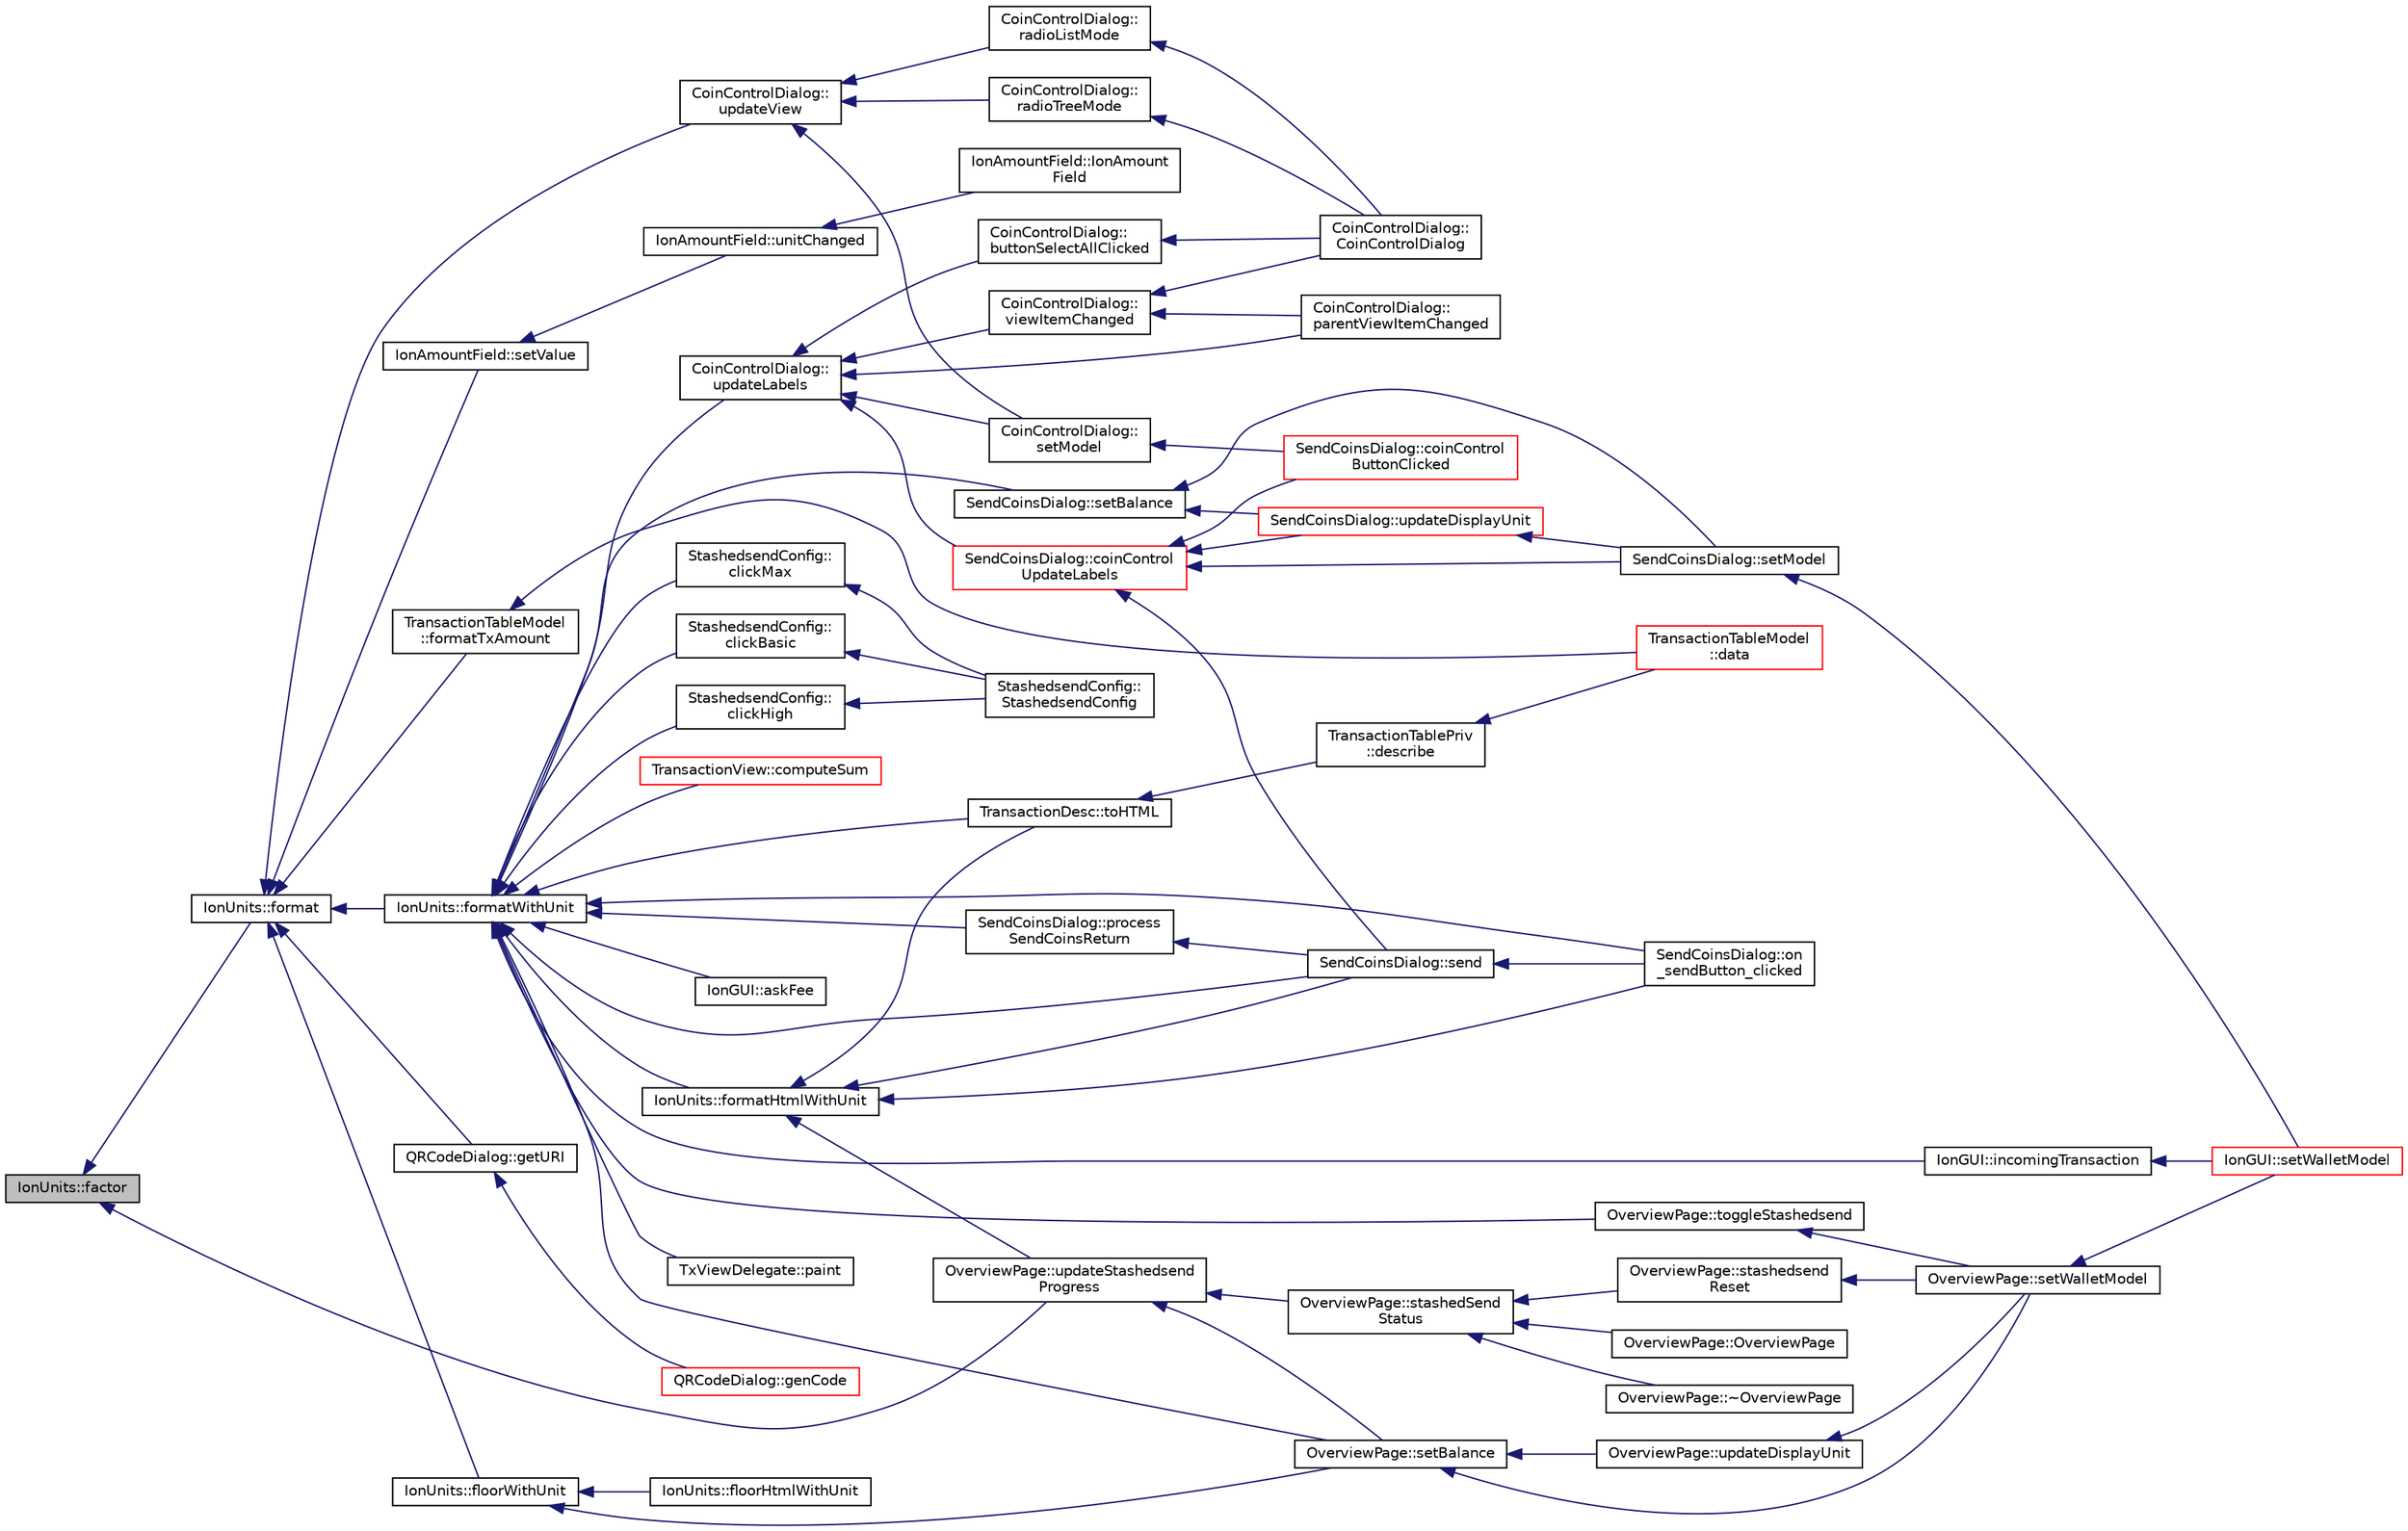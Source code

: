 digraph "IonUnits::factor"
{
  edge [fontname="Helvetica",fontsize="10",labelfontname="Helvetica",labelfontsize="10"];
  node [fontname="Helvetica",fontsize="10",shape=record];
  rankdir="LR";
  Node104 [label="IonUnits::factor",height=0.2,width=0.4,color="black", fillcolor="grey75", style="filled", fontcolor="black"];
  Node104 -> Node105 [dir="back",color="midnightblue",fontsize="10",style="solid",fontname="Helvetica"];
  Node105 [label="IonUnits::format",height=0.2,width=0.4,color="black", fillcolor="white", style="filled",URL="$d7/dab/class_ion_units.html#a7cf8cdbd0a24c418ae91b511fac5bee4",tooltip="Format as string. "];
  Node105 -> Node106 [dir="back",color="midnightblue",fontsize="10",style="solid",fontname="Helvetica"];
  Node106 [label="CoinControlDialog::\lupdateView",height=0.2,width=0.4,color="black", fillcolor="white", style="filled",URL="$dd/dfb/class_coin_control_dialog.html#aadea33050e5c1efd5eae8d2fcfa721f9"];
  Node106 -> Node107 [dir="back",color="midnightblue",fontsize="10",style="solid",fontname="Helvetica"];
  Node107 [label="CoinControlDialog::\lsetModel",height=0.2,width=0.4,color="black", fillcolor="white", style="filled",URL="$dd/dfb/class_coin_control_dialog.html#a4c34a48574814089c54f763a22f5317a"];
  Node107 -> Node108 [dir="back",color="midnightblue",fontsize="10",style="solid",fontname="Helvetica"];
  Node108 [label="SendCoinsDialog::coinControl\lButtonClicked",height=0.2,width=0.4,color="red", fillcolor="white", style="filled",URL="$d6/de6/class_send_coins_dialog.html#a59d757d9e4bea5b380eb480fd79cfb49"];
  Node106 -> Node110 [dir="back",color="midnightblue",fontsize="10",style="solid",fontname="Helvetica"];
  Node110 [label="CoinControlDialog::\lradioTreeMode",height=0.2,width=0.4,color="black", fillcolor="white", style="filled",URL="$dd/dfb/class_coin_control_dialog.html#a1990d478f3ffba666c358a4f1bd395ec"];
  Node110 -> Node111 [dir="back",color="midnightblue",fontsize="10",style="solid",fontname="Helvetica"];
  Node111 [label="CoinControlDialog::\lCoinControlDialog",height=0.2,width=0.4,color="black", fillcolor="white", style="filled",URL="$dd/dfb/class_coin_control_dialog.html#a0945e59c25f956fdab199dbaf252eff5"];
  Node106 -> Node112 [dir="back",color="midnightblue",fontsize="10",style="solid",fontname="Helvetica"];
  Node112 [label="CoinControlDialog::\lradioListMode",height=0.2,width=0.4,color="black", fillcolor="white", style="filled",URL="$dd/dfb/class_coin_control_dialog.html#a775c6d290cb63667a434b09072094533"];
  Node112 -> Node111 [dir="back",color="midnightblue",fontsize="10",style="solid",fontname="Helvetica"];
  Node105 -> Node113 [dir="back",color="midnightblue",fontsize="10",style="solid",fontname="Helvetica"];
  Node113 [label="IonAmountField::setValue",height=0.2,width=0.4,color="black", fillcolor="white", style="filled",URL="$db/d1e/class_ion_amount_field.html#aaf462b398d6ce3ad0b098faff7fe61f5"];
  Node113 -> Node114 [dir="back",color="midnightblue",fontsize="10",style="solid",fontname="Helvetica"];
  Node114 [label="IonAmountField::unitChanged",height=0.2,width=0.4,color="black", fillcolor="white", style="filled",URL="$db/d1e/class_ion_amount_field.html#ab132867db4e70f3aba5fb81a68958fc2"];
  Node114 -> Node115 [dir="back",color="midnightblue",fontsize="10",style="solid",fontname="Helvetica"];
  Node115 [label="IonAmountField::IonAmount\lField",height=0.2,width=0.4,color="black", fillcolor="white", style="filled",URL="$db/d1e/class_ion_amount_field.html#ad5484b071ef796866b4d444c7eaa38d4"];
  Node105 -> Node116 [dir="back",color="midnightblue",fontsize="10",style="solid",fontname="Helvetica"];
  Node116 [label="IonUnits::formatWithUnit",height=0.2,width=0.4,color="black", fillcolor="white", style="filled",URL="$d7/dab/class_ion_units.html#a07052cd4b4b8496b73ffe657432a8624",tooltip="Format as string (with unit) "];
  Node116 -> Node117 [dir="back",color="midnightblue",fontsize="10",style="solid",fontname="Helvetica"];
  Node117 [label="CoinControlDialog::\lupdateLabels",height=0.2,width=0.4,color="black", fillcolor="white", style="filled",URL="$dd/dfb/class_coin_control_dialog.html#a4fc60e89b097952ff22dc0f9c58c87d9"];
  Node117 -> Node107 [dir="back",color="midnightblue",fontsize="10",style="solid",fontname="Helvetica"];
  Node117 -> Node118 [dir="back",color="midnightblue",fontsize="10",style="solid",fontname="Helvetica"];
  Node118 [label="CoinControlDialog::\lbuttonSelectAllClicked",height=0.2,width=0.4,color="black", fillcolor="white", style="filled",URL="$dd/dfb/class_coin_control_dialog.html#ae106a71c5b87ac8bea8c52e7c4f4a129"];
  Node118 -> Node111 [dir="back",color="midnightblue",fontsize="10",style="solid",fontname="Helvetica"];
  Node117 -> Node119 [dir="back",color="midnightblue",fontsize="10",style="solid",fontname="Helvetica"];
  Node119 [label="CoinControlDialog::\lparentViewItemChanged",height=0.2,width=0.4,color="black", fillcolor="white", style="filled",URL="$dd/dfb/class_coin_control_dialog.html#af649bd96e37668b175510f0357650ecc"];
  Node117 -> Node120 [dir="back",color="midnightblue",fontsize="10",style="solid",fontname="Helvetica"];
  Node120 [label="CoinControlDialog::\lviewItemChanged",height=0.2,width=0.4,color="black", fillcolor="white", style="filled",URL="$dd/dfb/class_coin_control_dialog.html#ac3c37dabd83f71d9c96bf5567fe85234"];
  Node120 -> Node111 [dir="back",color="midnightblue",fontsize="10",style="solid",fontname="Helvetica"];
  Node120 -> Node119 [dir="back",color="midnightblue",fontsize="10",style="solid",fontname="Helvetica"];
  Node117 -> Node121 [dir="back",color="midnightblue",fontsize="10",style="solid",fontname="Helvetica"];
  Node121 [label="SendCoinsDialog::coinControl\lUpdateLabels",height=0.2,width=0.4,color="red", fillcolor="white", style="filled",URL="$d6/de6/class_send_coins_dialog.html#ae4f429aabcaf309aa314b90049be2a74"];
  Node121 -> Node122 [dir="back",color="midnightblue",fontsize="10",style="solid",fontname="Helvetica"];
  Node122 [label="SendCoinsDialog::setModel",height=0.2,width=0.4,color="black", fillcolor="white", style="filled",URL="$d6/de6/class_send_coins_dialog.html#a73a6c1b1850a334ee652ac167713a2aa"];
  Node122 -> Node123 [dir="back",color="midnightblue",fontsize="10",style="solid",fontname="Helvetica"];
  Node123 [label="IonGUI::setWalletModel",height=0.2,width=0.4,color="red", fillcolor="white", style="filled",URL="$dc/d0b/class_ion_g_u_i.html#a37f87db65498b036d387c705a749c45d",tooltip="Set the wallet model. "];
  Node121 -> Node125 [dir="back",color="midnightblue",fontsize="10",style="solid",fontname="Helvetica"];
  Node125 [label="SendCoinsDialog::send",height=0.2,width=0.4,color="black", fillcolor="white", style="filled",URL="$d6/de6/class_send_coins_dialog.html#afd8d436a16ea7dba1276e8fdfdc8b2d3"];
  Node125 -> Node126 [dir="back",color="midnightblue",fontsize="10",style="solid",fontname="Helvetica"];
  Node126 [label="SendCoinsDialog::on\l_sendButton_clicked",height=0.2,width=0.4,color="black", fillcolor="white", style="filled",URL="$d6/de6/class_send_coins_dialog.html#a2cab7cf9ea5040b9e2189297f7d3c764"];
  Node121 -> Node138 [dir="back",color="midnightblue",fontsize="10",style="solid",fontname="Helvetica"];
  Node138 [label="SendCoinsDialog::updateDisplayUnit",height=0.2,width=0.4,color="red", fillcolor="white", style="filled",URL="$d6/de6/class_send_coins_dialog.html#a74815ad8502b126200b6fd2e59e9f042"];
  Node138 -> Node122 [dir="back",color="midnightblue",fontsize="10",style="solid",fontname="Helvetica"];
  Node121 -> Node108 [dir="back",color="midnightblue",fontsize="10",style="solid",fontname="Helvetica"];
  Node116 -> Node141 [dir="back",color="midnightblue",fontsize="10",style="solid",fontname="Helvetica"];
  Node141 [label="IonGUI::askFee",height=0.2,width=0.4,color="black", fillcolor="white", style="filled",URL="$dc/d0b/class_ion_g_u_i.html#a53aaa5c2286e3c045c55b554470c5dee",tooltip="Asks the user whether to pay the transaction fee or to cancel the transaction. "];
  Node116 -> Node142 [dir="back",color="midnightblue",fontsize="10",style="solid",fontname="Helvetica"];
  Node142 [label="IonGUI::incomingTransaction",height=0.2,width=0.4,color="black", fillcolor="white", style="filled",URL="$dc/d0b/class_ion_g_u_i.html#acdb78c5d98fb4528bd0e9f5b9c5ad048",tooltip="Show incoming transaction notification for new transactions. "];
  Node142 -> Node123 [dir="back",color="midnightblue",fontsize="10",style="solid",fontname="Helvetica"];
  Node116 -> Node143 [dir="back",color="midnightblue",fontsize="10",style="solid",fontname="Helvetica"];
  Node143 [label="IonUnits::formatHtmlWithUnit",height=0.2,width=0.4,color="black", fillcolor="white", style="filled",URL="$d7/dab/class_ion_units.html#a93a4fcdd7d407be3b5ff404c678d7bf3"];
  Node143 -> Node144 [dir="back",color="midnightblue",fontsize="10",style="solid",fontname="Helvetica"];
  Node144 [label="OverviewPage::updateStashedsend\lProgress",height=0.2,width=0.4,color="black", fillcolor="white", style="filled",URL="$d1/d91/class_overview_page.html#acf4dda06d83173e5c701f4953c6a09aa"];
  Node144 -> Node145 [dir="back",color="midnightblue",fontsize="10",style="solid",fontname="Helvetica"];
  Node145 [label="OverviewPage::setBalance",height=0.2,width=0.4,color="black", fillcolor="white", style="filled",URL="$d1/d91/class_overview_page.html#a070a269ea7c7aacf129e6325fcd8343a"];
  Node145 -> Node146 [dir="back",color="midnightblue",fontsize="10",style="solid",fontname="Helvetica"];
  Node146 [label="OverviewPage::setWalletModel",height=0.2,width=0.4,color="black", fillcolor="white", style="filled",URL="$d1/d91/class_overview_page.html#a2ed52a3a87e9c74fee38fa873c9bc71f"];
  Node146 -> Node123 [dir="back",color="midnightblue",fontsize="10",style="solid",fontname="Helvetica"];
  Node145 -> Node147 [dir="back",color="midnightblue",fontsize="10",style="solid",fontname="Helvetica"];
  Node147 [label="OverviewPage::updateDisplayUnit",height=0.2,width=0.4,color="black", fillcolor="white", style="filled",URL="$d1/d91/class_overview_page.html#a03f19b9afd9af4b72d9bba7b0c7cf900"];
  Node147 -> Node146 [dir="back",color="midnightblue",fontsize="10",style="solid",fontname="Helvetica"];
  Node144 -> Node148 [dir="back",color="midnightblue",fontsize="10",style="solid",fontname="Helvetica"];
  Node148 [label="OverviewPage::stashedSend\lStatus",height=0.2,width=0.4,color="black", fillcolor="white", style="filled",URL="$d1/d91/class_overview_page.html#ac6d1b3475132a87b31c1510014e4d0e7"];
  Node148 -> Node149 [dir="back",color="midnightblue",fontsize="10",style="solid",fontname="Helvetica"];
  Node149 [label="OverviewPage::OverviewPage",height=0.2,width=0.4,color="black", fillcolor="white", style="filled",URL="$d1/d91/class_overview_page.html#a18c1a29cab6b745b25e701b20f234932"];
  Node148 -> Node150 [dir="back",color="midnightblue",fontsize="10",style="solid",fontname="Helvetica"];
  Node150 [label="OverviewPage::~OverviewPage",height=0.2,width=0.4,color="black", fillcolor="white", style="filled",URL="$d1/d91/class_overview_page.html#a7fd68a7bebc327e3bbef2226b41298aa"];
  Node148 -> Node151 [dir="back",color="midnightblue",fontsize="10",style="solid",fontname="Helvetica"];
  Node151 [label="OverviewPage::stashedsend\lReset",height=0.2,width=0.4,color="black", fillcolor="white", style="filled",URL="$d1/d91/class_overview_page.html#a6b87c065c31ccd136f541edd3bb73134"];
  Node151 -> Node146 [dir="back",color="midnightblue",fontsize="10",style="solid",fontname="Helvetica"];
  Node143 -> Node126 [dir="back",color="midnightblue",fontsize="10",style="solid",fontname="Helvetica"];
  Node143 -> Node125 [dir="back",color="midnightblue",fontsize="10",style="solid",fontname="Helvetica"];
  Node143 -> Node152 [dir="back",color="midnightblue",fontsize="10",style="solid",fontname="Helvetica"];
  Node152 [label="TransactionDesc::toHTML",height=0.2,width=0.4,color="black", fillcolor="white", style="filled",URL="$d4/da9/class_transaction_desc.html#ab7c9dbb2048aae121dd9d75df86e64f4"];
  Node152 -> Node153 [dir="back",color="midnightblue",fontsize="10",style="solid",fontname="Helvetica"];
  Node153 [label="TransactionTablePriv\l::describe",height=0.2,width=0.4,color="black", fillcolor="white", style="filled",URL="$d2/ddb/class_transaction_table_priv.html#ab08d44e16bf6dd95b5b83959b3013780"];
  Node153 -> Node154 [dir="back",color="midnightblue",fontsize="10",style="solid",fontname="Helvetica"];
  Node154 [label="TransactionTableModel\l::data",height=0.2,width=0.4,color="red", fillcolor="white", style="filled",URL="$d7/dfe/class_transaction_table_model.html#a02173c31b6014bff182e320217e30e10"];
  Node116 -> Node161 [dir="back",color="midnightblue",fontsize="10",style="solid",fontname="Helvetica"];
  Node161 [label="TxViewDelegate::paint",height=0.2,width=0.4,color="black", fillcolor="white", style="filled",URL="$da/db0/class_tx_view_delegate.html#aeb314283e3a3fae5099d95c7b3309d57"];
  Node116 -> Node145 [dir="back",color="midnightblue",fontsize="10",style="solid",fontname="Helvetica"];
  Node116 -> Node162 [dir="back",color="midnightblue",fontsize="10",style="solid",fontname="Helvetica"];
  Node162 [label="OverviewPage::toggleStashedsend",height=0.2,width=0.4,color="black", fillcolor="white", style="filled",URL="$d1/d91/class_overview_page.html#acb7a4378759f4f28ff69511839eece57"];
  Node162 -> Node146 [dir="back",color="midnightblue",fontsize="10",style="solid",fontname="Helvetica"];
  Node116 -> Node126 [dir="back",color="midnightblue",fontsize="10",style="solid",fontname="Helvetica"];
  Node116 -> Node125 [dir="back",color="midnightblue",fontsize="10",style="solid",fontname="Helvetica"];
  Node116 -> Node163 [dir="back",color="midnightblue",fontsize="10",style="solid",fontname="Helvetica"];
  Node163 [label="SendCoinsDialog::setBalance",height=0.2,width=0.4,color="black", fillcolor="white", style="filled",URL="$d6/de6/class_send_coins_dialog.html#a7f02f2589cb65b508ccb3b02aad06979"];
  Node163 -> Node122 [dir="back",color="midnightblue",fontsize="10",style="solid",fontname="Helvetica"];
  Node163 -> Node138 [dir="back",color="midnightblue",fontsize="10",style="solid",fontname="Helvetica"];
  Node116 -> Node164 [dir="back",color="midnightblue",fontsize="10",style="solid",fontname="Helvetica"];
  Node164 [label="SendCoinsDialog::process\lSendCoinsReturn",height=0.2,width=0.4,color="black", fillcolor="white", style="filled",URL="$d6/de6/class_send_coins_dialog.html#a349fff162bb43ec63e56e8f7db203a66"];
  Node164 -> Node125 [dir="back",color="midnightblue",fontsize="10",style="solid",fontname="Helvetica"];
  Node116 -> Node165 [dir="back",color="midnightblue",fontsize="10",style="solid",fontname="Helvetica"];
  Node165 [label="StashedsendConfig::\lclickBasic",height=0.2,width=0.4,color="black", fillcolor="white", style="filled",URL="$d9/d44/class_stashedsend_config.html#a6b4fbf9645e083addcc01e87fd0299c9"];
  Node165 -> Node166 [dir="back",color="midnightblue",fontsize="10",style="solid",fontname="Helvetica"];
  Node166 [label="StashedsendConfig::\lStashedsendConfig",height=0.2,width=0.4,color="black", fillcolor="white", style="filled",URL="$d9/d44/class_stashedsend_config.html#a9ae47587db2192b45577c89dfa3fdfb8"];
  Node116 -> Node167 [dir="back",color="midnightblue",fontsize="10",style="solid",fontname="Helvetica"];
  Node167 [label="StashedsendConfig::\lclickHigh",height=0.2,width=0.4,color="black", fillcolor="white", style="filled",URL="$d9/d44/class_stashedsend_config.html#a06e5cc8150f163529d46c93085039f03"];
  Node167 -> Node166 [dir="back",color="midnightblue",fontsize="10",style="solid",fontname="Helvetica"];
  Node116 -> Node168 [dir="back",color="midnightblue",fontsize="10",style="solid",fontname="Helvetica"];
  Node168 [label="StashedsendConfig::\lclickMax",height=0.2,width=0.4,color="black", fillcolor="white", style="filled",URL="$d9/d44/class_stashedsend_config.html#a1c0027df4b89dd270fdb5f5a09df4236"];
  Node168 -> Node166 [dir="back",color="midnightblue",fontsize="10",style="solid",fontname="Helvetica"];
  Node116 -> Node152 [dir="back",color="midnightblue",fontsize="10",style="solid",fontname="Helvetica"];
  Node116 -> Node169 [dir="back",color="midnightblue",fontsize="10",style="solid",fontname="Helvetica"];
  Node169 [label="TransactionView::computeSum",height=0.2,width=0.4,color="red", fillcolor="white", style="filled",URL="$d2/d2c/class_transaction_view.html#abb2ea48a61bb12a0dda9d63952adc50e",tooltip="Compute sum of all selected transactions. "];
  Node105 -> Node173 [dir="back",color="midnightblue",fontsize="10",style="solid",fontname="Helvetica"];
  Node173 [label="IonUnits::floorWithUnit",height=0.2,width=0.4,color="black", fillcolor="white", style="filled",URL="$d7/dab/class_ion_units.html#a1e7cb2ff33bec9e9e01e96d213a5bbfa",tooltip="Format as string (with unit) but floor value up to \"digits\" settings. "];
  Node173 -> Node174 [dir="back",color="midnightblue",fontsize="10",style="solid",fontname="Helvetica"];
  Node174 [label="IonUnits::floorHtmlWithUnit",height=0.2,width=0.4,color="black", fillcolor="white", style="filled",URL="$d7/dab/class_ion_units.html#af0b5d197b2de9335f45141b9ad0fa64d"];
  Node173 -> Node145 [dir="back",color="midnightblue",fontsize="10",style="solid",fontname="Helvetica"];
  Node105 -> Node175 [dir="back",color="midnightblue",fontsize="10",style="solid",fontname="Helvetica"];
  Node175 [label="QRCodeDialog::getURI",height=0.2,width=0.4,color="black", fillcolor="white", style="filled",URL="$db/dd7/class_q_r_code_dialog.html#a4f4b945407ffd62f9a619c158d9ebd5c"];
  Node175 -> Node176 [dir="back",color="midnightblue",fontsize="10",style="solid",fontname="Helvetica"];
  Node176 [label="QRCodeDialog::genCode",height=0.2,width=0.4,color="red", fillcolor="white", style="filled",URL="$db/dd7/class_q_r_code_dialog.html#a72ee8eb3c9145ffd6ea76ac29c305825"];
  Node105 -> Node182 [dir="back",color="midnightblue",fontsize="10",style="solid",fontname="Helvetica"];
  Node182 [label="TransactionTableModel\l::formatTxAmount",height=0.2,width=0.4,color="black", fillcolor="white", style="filled",URL="$d7/dfe/class_transaction_table_model.html#a6a3a35bfb8d6ca2a3615bcbc247f0228"];
  Node182 -> Node154 [dir="back",color="midnightblue",fontsize="10",style="solid",fontname="Helvetica"];
  Node104 -> Node144 [dir="back",color="midnightblue",fontsize="10",style="solid",fontname="Helvetica"];
}
